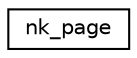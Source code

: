 digraph "Graphical Class Hierarchy"
{
 // LATEX_PDF_SIZE
  edge [fontname="Helvetica",fontsize="10",labelfontname="Helvetica",labelfontsize="10"];
  node [fontname="Helvetica",fontsize="10",shape=record];
  rankdir="LR";
  Node0 [label="nk_page",height=0.2,width=0.4,color="black", fillcolor="white", style="filled",URL="$structnk__page.html",tooltip=" "];
}
